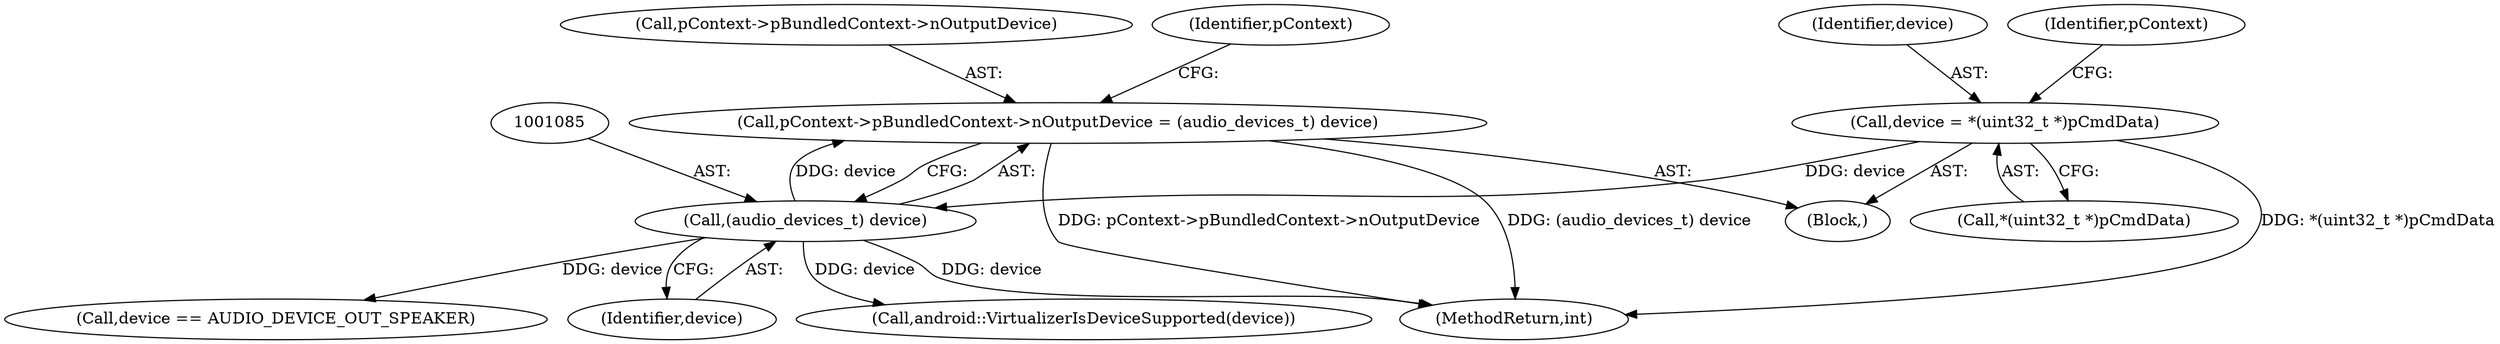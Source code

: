 digraph "0_Android_aeea52da00d210587fb3ed895de3d5f2e0264c88_4@pointer" {
"1001078" [label="(Call,pContext->pBundledContext->nOutputDevice = (audio_devices_t) device)"];
"1001084" [label="(Call,(audio_devices_t) device)"];
"1001072" [label="(Call,device = *(uint32_t *)pCmdData)"];
"1001424" [label="(MethodReturn,int)"];
"1001078" [label="(Call,pContext->pBundledContext->nOutputDevice = (audio_devices_t) device)"];
"1001084" [label="(Call,(audio_devices_t) device)"];
"1001073" [label="(Identifier,device)"];
"1001079" [label="(Call,pContext->pBundledContext->nOutputDevice)"];
"1001072" [label="(Call,device = *(uint32_t *)pCmdData)"];
"1001090" [label="(Identifier,pContext)"];
"1001189" [label="(Call,android::VirtualizerIsDeviceSupported(device))"];
"1001096" [label="(Call,device == AUDIO_DEVICE_OUT_SPEAKER)"];
"1001068" [label="(Block,)"];
"1001086" [label="(Identifier,device)"];
"1001081" [label="(Identifier,pContext)"];
"1001074" [label="(Call,*(uint32_t *)pCmdData)"];
"1001078" -> "1001068"  [label="AST: "];
"1001078" -> "1001084"  [label="CFG: "];
"1001079" -> "1001078"  [label="AST: "];
"1001084" -> "1001078"  [label="AST: "];
"1001090" -> "1001078"  [label="CFG: "];
"1001078" -> "1001424"  [label="DDG: (audio_devices_t) device"];
"1001078" -> "1001424"  [label="DDG: pContext->pBundledContext->nOutputDevice"];
"1001084" -> "1001078"  [label="DDG: device"];
"1001084" -> "1001086"  [label="CFG: "];
"1001085" -> "1001084"  [label="AST: "];
"1001086" -> "1001084"  [label="AST: "];
"1001084" -> "1001424"  [label="DDG: device"];
"1001072" -> "1001084"  [label="DDG: device"];
"1001084" -> "1001096"  [label="DDG: device"];
"1001084" -> "1001189"  [label="DDG: device"];
"1001072" -> "1001068"  [label="AST: "];
"1001072" -> "1001074"  [label="CFG: "];
"1001073" -> "1001072"  [label="AST: "];
"1001074" -> "1001072"  [label="AST: "];
"1001081" -> "1001072"  [label="CFG: "];
"1001072" -> "1001424"  [label="DDG: *(uint32_t *)pCmdData"];
}
